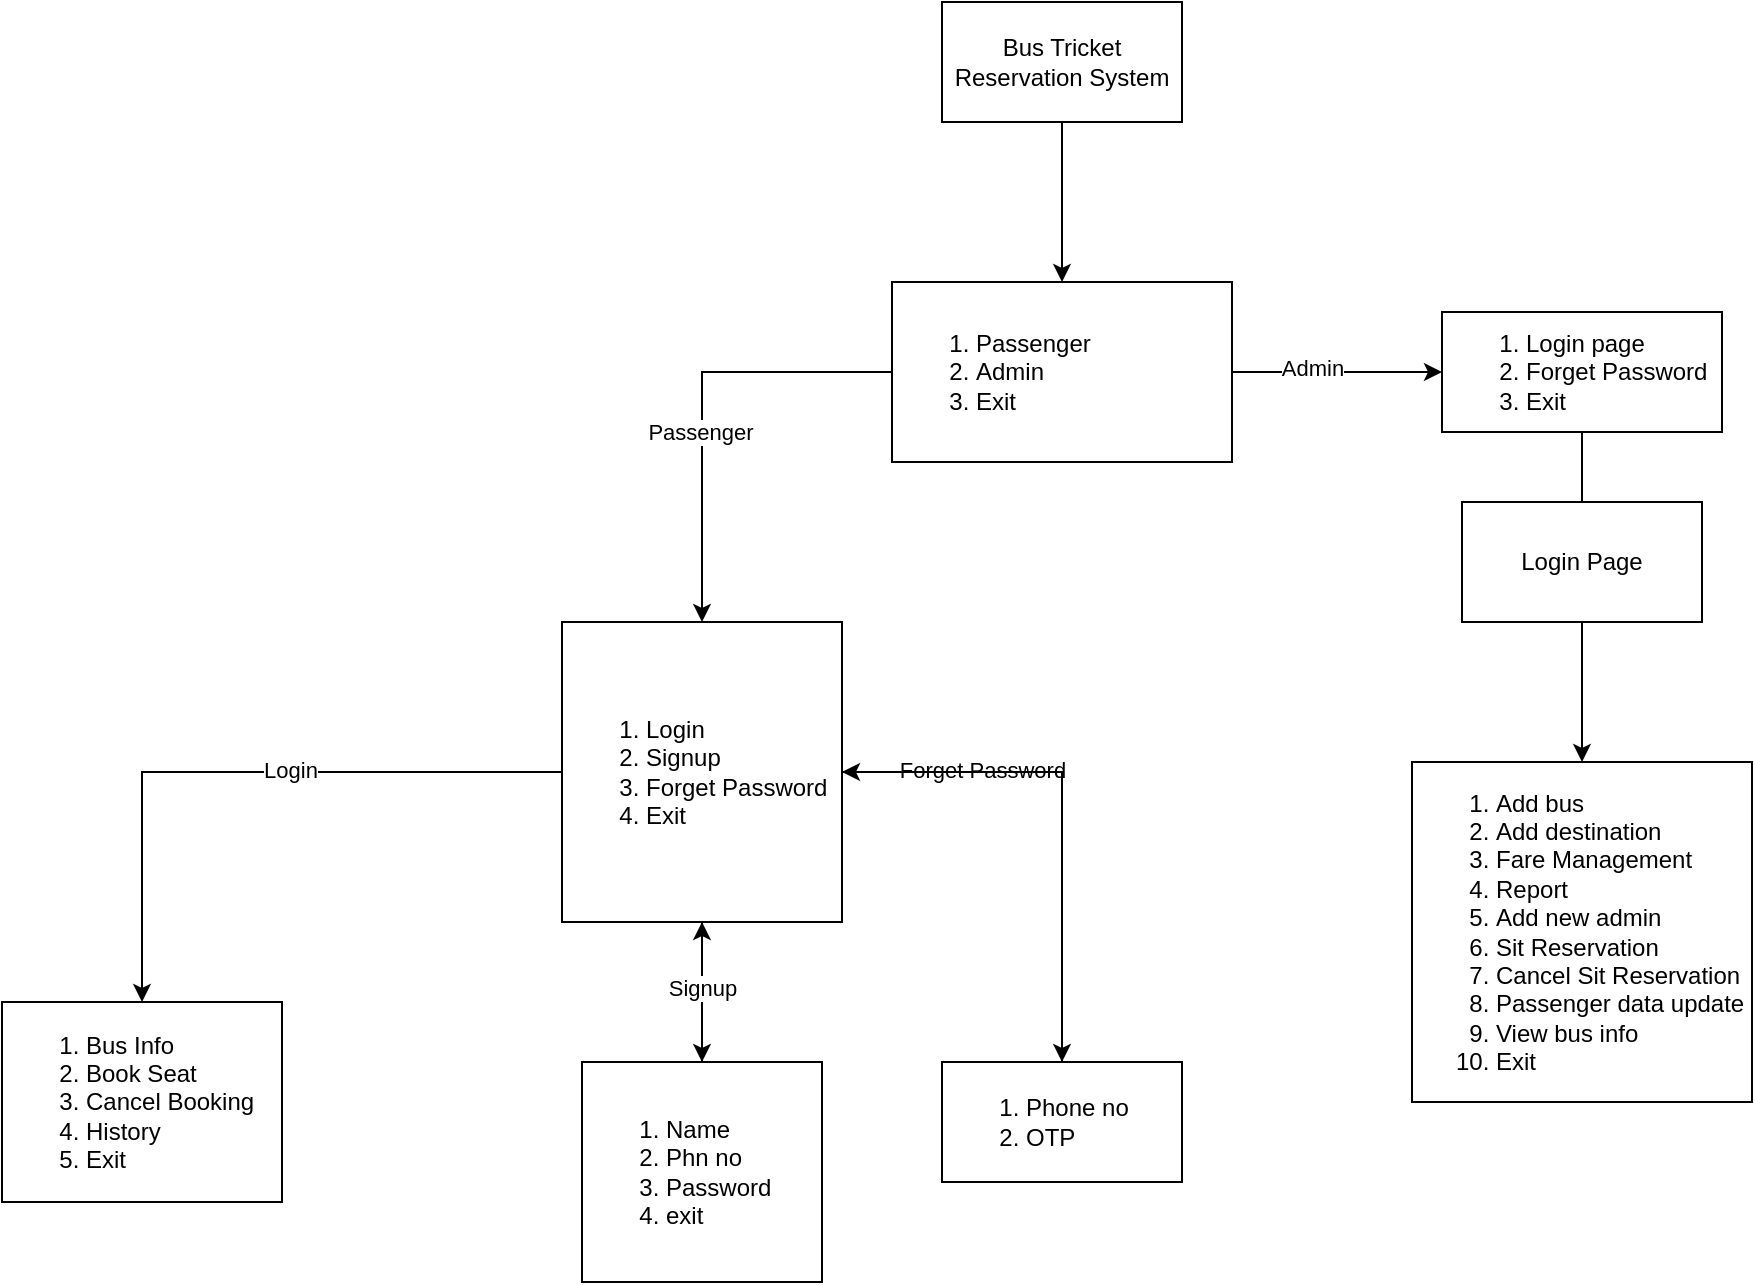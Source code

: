 <mxfile version="24.3.1" type="github">
  <diagram name="Page-1" id="e51O0oBJZV6Ah2vQXfeN">
    <mxGraphModel dx="2045" dy="615" grid="1" gridSize="10" guides="1" tooltips="1" connect="1" arrows="1" fold="1" page="1" pageScale="1" pageWidth="850" pageHeight="1100" math="0" shadow="0">
      <root>
        <mxCell id="0" />
        <mxCell id="1" parent="0" />
        <mxCell id="u64dk6sUSCg-ExNK8me7-5" value="" style="edgeStyle=orthogonalEdgeStyle;rounded=0;orthogonalLoop=1;jettySize=auto;html=1;" edge="1" parent="1" source="u64dk6sUSCg-ExNK8me7-1" target="u64dk6sUSCg-ExNK8me7-4">
          <mxGeometry relative="1" as="geometry" />
        </mxCell>
        <mxCell id="u64dk6sUSCg-ExNK8me7-1" value="Bus Tricket Reservation System" style="rounded=0;whiteSpace=wrap;html=1;" vertex="1" parent="1">
          <mxGeometry x="350" y="10" width="120" height="60" as="geometry" />
        </mxCell>
        <mxCell id="u64dk6sUSCg-ExNK8me7-7" value="" style="edgeStyle=orthogonalEdgeStyle;rounded=0;orthogonalLoop=1;jettySize=auto;html=1;" edge="1" parent="1" source="u64dk6sUSCg-ExNK8me7-4" target="u64dk6sUSCg-ExNK8me7-6">
          <mxGeometry relative="1" as="geometry" />
        </mxCell>
        <mxCell id="u64dk6sUSCg-ExNK8me7-8" value="Passenger" style="edgeLabel;html=1;align=center;verticalAlign=middle;resizable=0;points=[];" vertex="1" connectable="0" parent="u64dk6sUSCg-ExNK8me7-7">
          <mxGeometry x="0.138" y="-1" relative="1" as="geometry">
            <mxPoint as="offset" />
          </mxGeometry>
        </mxCell>
        <mxCell id="u64dk6sUSCg-ExNK8me7-13" value="" style="edgeStyle=orthogonalEdgeStyle;rounded=0;orthogonalLoop=1;jettySize=auto;html=1;" edge="1" parent="1" source="u64dk6sUSCg-ExNK8me7-4" target="u64dk6sUSCg-ExNK8me7-12">
          <mxGeometry relative="1" as="geometry" />
        </mxCell>
        <mxCell id="u64dk6sUSCg-ExNK8me7-14" value="Admin" style="edgeLabel;html=1;align=center;verticalAlign=middle;resizable=0;points=[];" vertex="1" connectable="0" parent="u64dk6sUSCg-ExNK8me7-13">
          <mxGeometry x="-0.243" y="2" relative="1" as="geometry">
            <mxPoint as="offset" />
          </mxGeometry>
        </mxCell>
        <mxCell id="u64dk6sUSCg-ExNK8me7-4" value="&lt;ol&gt;&lt;li&gt;Passenger&lt;/li&gt;&lt;li&gt;Admin&lt;/li&gt;&lt;li&gt;Exit&lt;/li&gt;&lt;/ol&gt;" style="rounded=0;whiteSpace=wrap;html=1;align=left;" vertex="1" parent="1">
          <mxGeometry x="325" y="150" width="170" height="90" as="geometry" />
        </mxCell>
        <mxCell id="u64dk6sUSCg-ExNK8me7-21" value="" style="edgeStyle=orthogonalEdgeStyle;rounded=0;orthogonalLoop=1;jettySize=auto;html=1;" edge="1" parent="1" source="u64dk6sUSCg-ExNK8me7-6" target="u64dk6sUSCg-ExNK8me7-20">
          <mxGeometry relative="1" as="geometry" />
        </mxCell>
        <mxCell id="u64dk6sUSCg-ExNK8me7-22" value="Login" style="edgeLabel;html=1;align=center;verticalAlign=middle;resizable=0;points=[];" vertex="1" connectable="0" parent="u64dk6sUSCg-ExNK8me7-21">
          <mxGeometry x="-0.16" y="-1" relative="1" as="geometry">
            <mxPoint as="offset" />
          </mxGeometry>
        </mxCell>
        <mxCell id="u64dk6sUSCg-ExNK8me7-24" value="" style="edgeStyle=orthogonalEdgeStyle;rounded=0;orthogonalLoop=1;jettySize=auto;html=1;" edge="1" parent="1" source="u64dk6sUSCg-ExNK8me7-6" target="u64dk6sUSCg-ExNK8me7-23">
          <mxGeometry relative="1" as="geometry" />
        </mxCell>
        <mxCell id="u64dk6sUSCg-ExNK8me7-29" value="" style="edgeStyle=orthogonalEdgeStyle;rounded=0;orthogonalLoop=1;jettySize=auto;html=1;" edge="1" parent="1" source="u64dk6sUSCg-ExNK8me7-6" target="u64dk6sUSCg-ExNK8me7-28">
          <mxGeometry relative="1" as="geometry" />
        </mxCell>
        <mxCell id="u64dk6sUSCg-ExNK8me7-31" value="Forget Password" style="edgeLabel;html=1;align=center;verticalAlign=middle;resizable=0;points=[];" vertex="1" connectable="0" parent="u64dk6sUSCg-ExNK8me7-29">
          <mxGeometry x="-0.455" y="1" relative="1" as="geometry">
            <mxPoint as="offset" />
          </mxGeometry>
        </mxCell>
        <mxCell id="u64dk6sUSCg-ExNK8me7-6" value="&lt;ol&gt;&lt;li&gt;Login&lt;/li&gt;&lt;li&gt;Signup&lt;/li&gt;&lt;li style=&quot;&quot;&gt;Forget Password&lt;/li&gt;&lt;li style=&quot;&quot;&gt;Exit&lt;/li&gt;&lt;/ol&gt;" style="whiteSpace=wrap;html=1;rounded=0;align=left;" vertex="1" parent="1">
          <mxGeometry x="160" y="320" width="140" height="150" as="geometry" />
        </mxCell>
        <mxCell id="u64dk6sUSCg-ExNK8me7-9" value="&lt;ol&gt;&lt;li&gt;Add bus&lt;/li&gt;&lt;li&gt;Add destination&lt;/li&gt;&lt;li&gt;Fare Management&lt;/li&gt;&lt;li&gt;Report&lt;/li&gt;&lt;li&gt;Add new admin&lt;/li&gt;&lt;li&gt;Sit Reservation&lt;/li&gt;&lt;li&gt;Cancel Sit Reservation&lt;/li&gt;&lt;li&gt;Passenger data update&lt;/li&gt;&lt;li&gt;View bus info&lt;/li&gt;&lt;li&gt;Exit&lt;/li&gt;&lt;/ol&gt;" style="whiteSpace=wrap;html=1;rounded=0;align=left;" vertex="1" parent="1">
          <mxGeometry x="585" y="390" width="170" height="170" as="geometry" />
        </mxCell>
        <mxCell id="u64dk6sUSCg-ExNK8me7-17" value="" style="edgeStyle=orthogonalEdgeStyle;rounded=0;orthogonalLoop=1;jettySize=auto;html=1;" edge="1" parent="1" source="u64dk6sUSCg-ExNK8me7-12" target="u64dk6sUSCg-ExNK8me7-9">
          <mxGeometry relative="1" as="geometry" />
        </mxCell>
        <mxCell id="u64dk6sUSCg-ExNK8me7-12" value="&lt;ol&gt;&lt;li&gt;Login page&lt;/li&gt;&lt;li&gt;Forget Password&lt;/li&gt;&lt;li&gt;Exit&lt;/li&gt;&lt;/ol&gt;" style="whiteSpace=wrap;html=1;align=left;rounded=0;" vertex="1" parent="1">
          <mxGeometry x="600" y="165" width="140" height="60" as="geometry" />
        </mxCell>
        <mxCell id="u64dk6sUSCg-ExNK8me7-19" value="Login Page" style="rounded=0;whiteSpace=wrap;html=1;" vertex="1" parent="1">
          <mxGeometry x="610" y="260" width="120" height="60" as="geometry" />
        </mxCell>
        <mxCell id="u64dk6sUSCg-ExNK8me7-20" value="&lt;ol&gt;&lt;li&gt;Bus Info&lt;/li&gt;&lt;li&gt;Book Seat&lt;/li&gt;&lt;li&gt;Cancel Booking&lt;/li&gt;&lt;li&gt;History&lt;/li&gt;&lt;li&gt;Exit&lt;/li&gt;&lt;/ol&gt;" style="whiteSpace=wrap;html=1;align=left;rounded=0;" vertex="1" parent="1">
          <mxGeometry x="-120" y="510" width="140" height="100" as="geometry" />
        </mxCell>
        <mxCell id="u64dk6sUSCg-ExNK8me7-25" style="edgeStyle=orthogonalEdgeStyle;rounded=0;orthogonalLoop=1;jettySize=auto;html=1;" edge="1" parent="1" source="u64dk6sUSCg-ExNK8me7-23" target="u64dk6sUSCg-ExNK8me7-6">
          <mxGeometry relative="1" as="geometry" />
        </mxCell>
        <mxCell id="u64dk6sUSCg-ExNK8me7-30" value="Signup" style="edgeLabel;html=1;align=center;verticalAlign=middle;resizable=0;points=[];" vertex="1" connectable="0" parent="u64dk6sUSCg-ExNK8me7-25">
          <mxGeometry x="0.053" relative="1" as="geometry">
            <mxPoint as="offset" />
          </mxGeometry>
        </mxCell>
        <mxCell id="u64dk6sUSCg-ExNK8me7-23" value="&lt;ol&gt;&lt;li&gt;Name&lt;/li&gt;&lt;li&gt;Phn no&lt;/li&gt;&lt;li&gt;Password&lt;/li&gt;&lt;li&gt;exit&lt;/li&gt;&lt;/ol&gt;" style="whiteSpace=wrap;html=1;align=left;rounded=0;" vertex="1" parent="1">
          <mxGeometry x="170" y="540" width="120" height="110" as="geometry" />
        </mxCell>
        <mxCell id="u64dk6sUSCg-ExNK8me7-32" style="edgeStyle=orthogonalEdgeStyle;rounded=0;orthogonalLoop=1;jettySize=auto;html=1;entryX=1;entryY=0.5;entryDx=0;entryDy=0;" edge="1" parent="1" source="u64dk6sUSCg-ExNK8me7-28" target="u64dk6sUSCg-ExNK8me7-6">
          <mxGeometry relative="1" as="geometry">
            <mxPoint x="410" y="450" as="targetPoint" />
            <Array as="points">
              <mxPoint x="410" y="395" />
            </Array>
          </mxGeometry>
        </mxCell>
        <mxCell id="u64dk6sUSCg-ExNK8me7-28" value="&lt;ol&gt;&lt;li&gt;Phone no&lt;/li&gt;&lt;li&gt;OTP&lt;/li&gt;&lt;/ol&gt;" style="whiteSpace=wrap;html=1;align=left;rounded=0;" vertex="1" parent="1">
          <mxGeometry x="350" y="540" width="120" height="60" as="geometry" />
        </mxCell>
      </root>
    </mxGraphModel>
  </diagram>
</mxfile>
